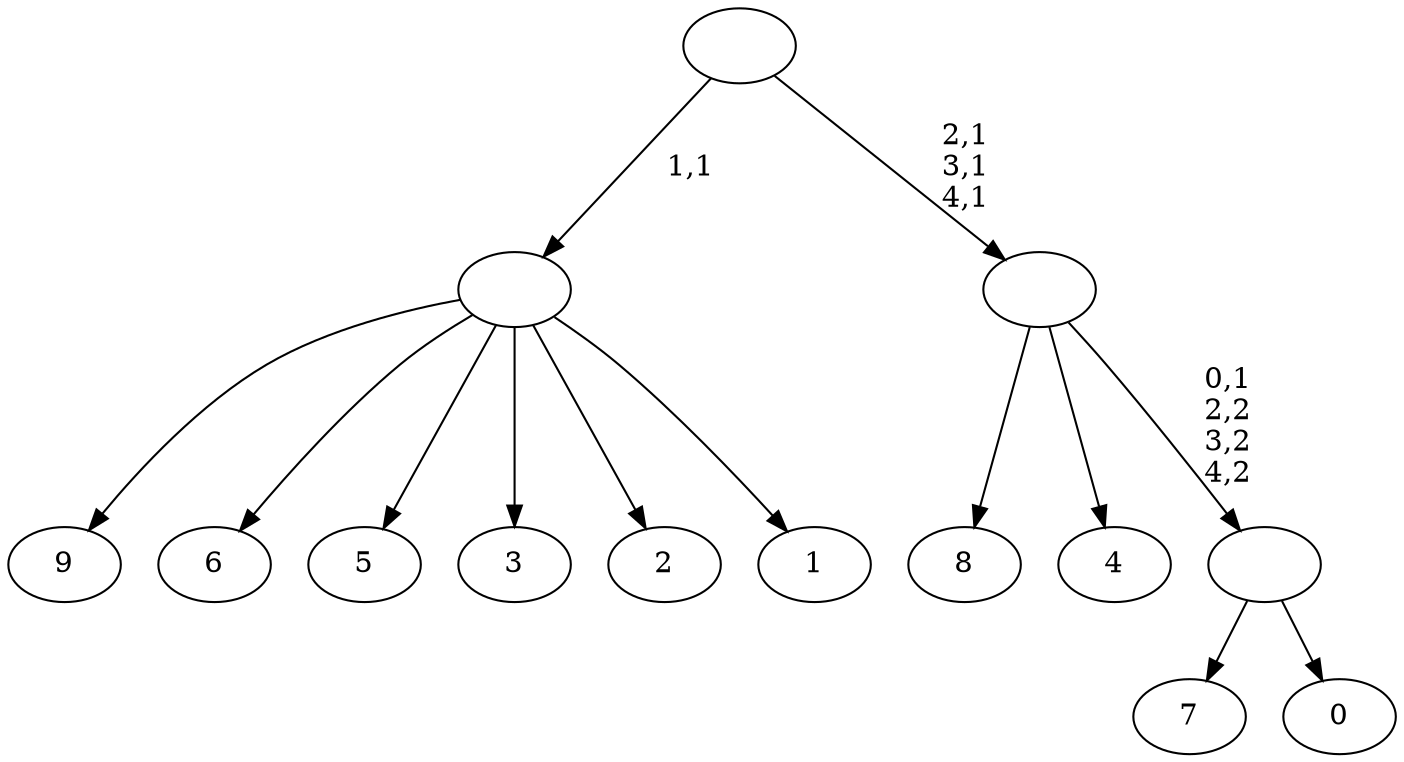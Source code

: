 digraph T {
	15 [label="9"]
	14 [label="8"]
	13 [label="7"]
	12 [label="6"]
	11 [label="5"]
	10 [label="4"]
	9 [label="3"]
	8 [label="2"]
	7 [label="1"]
	6 [label=""]
	5 [label="0"]
	4 [label=""]
	3 [label=""]
	0 [label=""]
	6 -> 15 [label=""]
	6 -> 12 [label=""]
	6 -> 11 [label=""]
	6 -> 9 [label=""]
	6 -> 8 [label=""]
	6 -> 7 [label=""]
	4 -> 13 [label=""]
	4 -> 5 [label=""]
	3 -> 14 [label=""]
	3 -> 10 [label=""]
	3 -> 4 [label="0,1\n2,2\n3,2\n4,2"]
	0 -> 3 [label="2,1\n3,1\n4,1"]
	0 -> 6 [label="1,1"]
}
